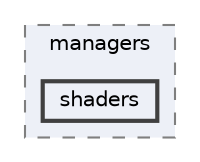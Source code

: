 digraph "src/managers/shaders"
{
 // LATEX_PDF_SIZE
  bgcolor="transparent";
  edge [fontname=Helvetica,fontsize=10,labelfontname=Helvetica,labelfontsize=10];
  node [fontname=Helvetica,fontsize=10,shape=box,height=0.2,width=0.4];
  compound=true
  subgraph clusterdir_da1d252641c1d690e9226c1cabf97c78 {
    graph [ bgcolor="#edf0f7", pencolor="grey50", label="managers", fontname=Helvetica,fontsize=10 style="filled,dashed", URL="dir_da1d252641c1d690e9226c1cabf97c78.html",tooltip=""]
  dir_b1e078d3d16022e23a285bf44289dd0c [label="shaders", fillcolor="#edf0f7", color="grey25", style="filled,bold", URL="dir_b1e078d3d16022e23a285bf44289dd0c.html",tooltip=""];
  }
}
